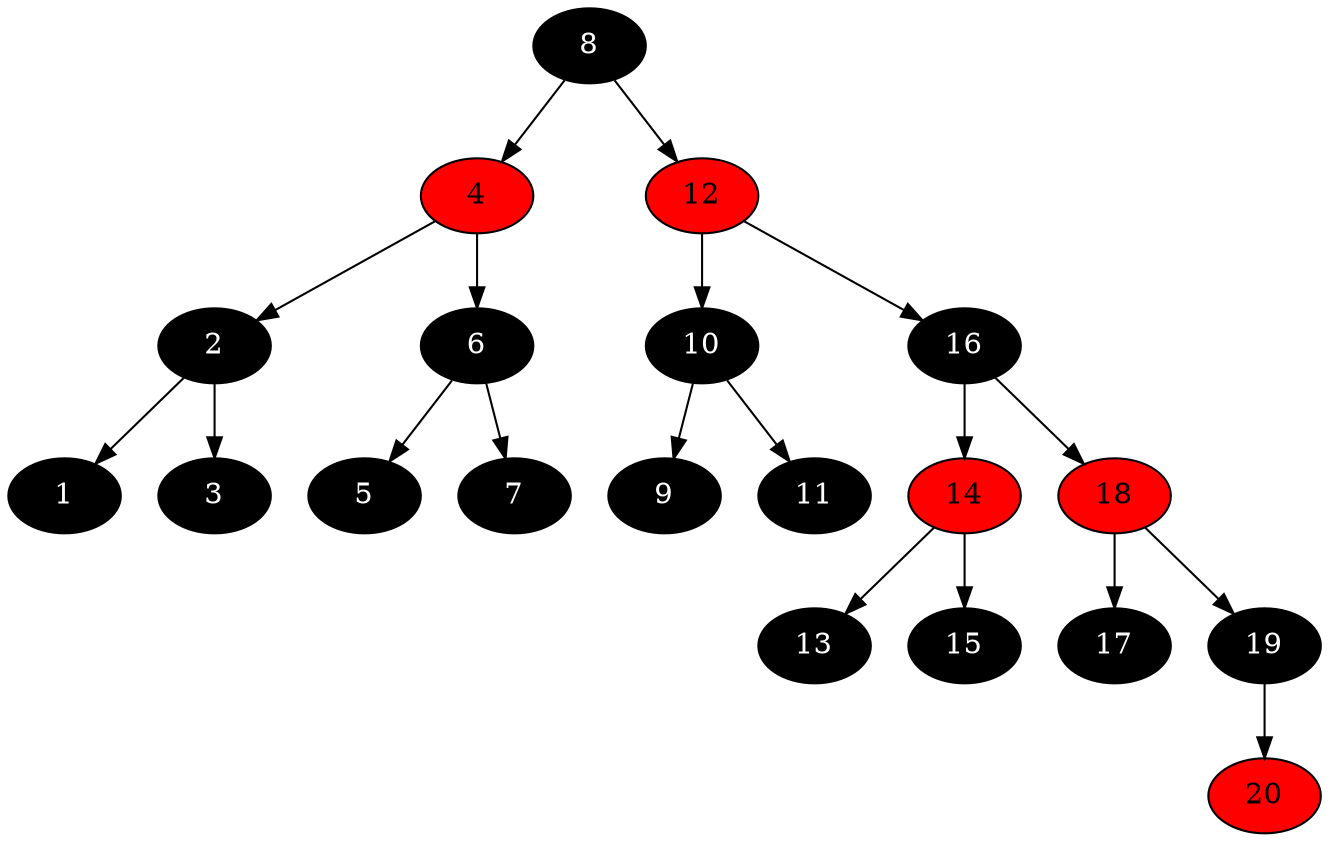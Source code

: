 digraph mentions {
8 -> 4
4 -> 2
2 -> 1
2 -> 3
4 -> 6
6 -> 5
6 -> 7
8 -> 12
12 -> 10
10 -> 9
10 -> 11
12 -> 16
16 -> 14
14 -> 13
14 -> 15
16 -> 18
18 -> 17
18 -> 19
19 -> 20
8[style=filled, fillcolor=black, fontcolor=white]
4[style=filled, fillcolor=red]
2[style=filled, fillcolor=black, fontcolor=white]
1[style=filled, fillcolor=black, fontcolor=white]
3[style=filled, fillcolor=black, fontcolor=white]
6[style=filled, fillcolor=black, fontcolor=white]
5[style=filled, fillcolor=black, fontcolor=white]
7[style=filled, fillcolor=black, fontcolor=white]
12[style=filled, fillcolor=red]
10[style=filled, fillcolor=black, fontcolor=white]
9[style=filled, fillcolor=black, fontcolor=white]
11[style=filled, fillcolor=black, fontcolor=white]
16[style=filled, fillcolor=black, fontcolor=white]
14[style=filled, fillcolor=red]
13[style=filled, fillcolor=black, fontcolor=white]
15[style=filled, fillcolor=black, fontcolor=white]
18[style=filled, fillcolor=red]
17[style=filled, fillcolor=black, fontcolor=white]
19[style=filled, fillcolor=black, fontcolor=white]
20[style=filled, fillcolor=red]
}
